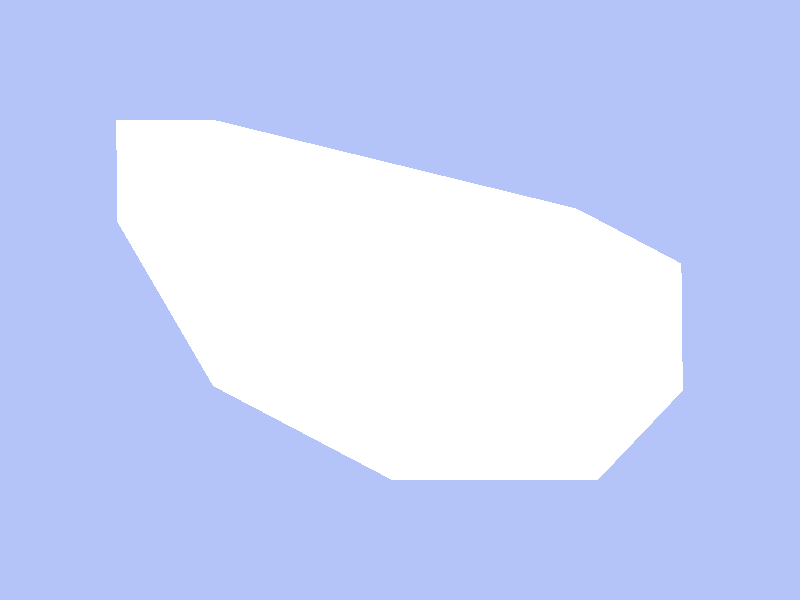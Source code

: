 // +kfi0 +kff9
// +k1
//#include "Axes.inc"
#include "math.inc"
#include "finish.inc"
#include "transforms.inc"

global_settings
{
	assumed_gamma 1.0
//	radiosity
//	{
//		brightness 0.3
//	}
}

#declare Jitter = 0.001;	
#declare CircumsphereRadius = (sqrt(3) * 1 / 2) + Jitter;	// distance from the center to a corner of the cube (radius of the sphere circumscribing the cube)
#declare StartDistance = CircumsphereRadius;
#declare StartAngle = atan2(StartDistance, 1);	// begin the animation with the proper angle starting at the corner of the cube (otherwise, the camera will lie inside the object)
#declare AngleOfView = StartAngle + clock * (90 - StartAngle - Jitter);	// do a linear interpolation between the start angle and the final angle (a tiny bit less than 90 degrees)
#declare CameraDistance = tand(AngleOfView);	// calculate the distance based on the angle (the distance corresponds to the exsecant of the angle)

camera
{
	orthographic
	location -z*(CameraDistance)
	direction z*(CameraDistance)
	up y*5/2   *sind(45) * (tand(45)/sind(45))/(tand(30)/sind(30))  //stretch to square top for 45deg rotation
	right x*5/2    * (tand(45)/sind(45))/(tand(30)/sind(30))     //no need to stretch in this direction

	up vaxis_rotate(y,z,-11.25) * 5/2
	right vaxis_rotate(x,z,11.25) * 5/2   *sind(60)
	rotate <45,45,0>       //rotate up 45 degrees
	Axis_Rotate_Trans(<-1,1,-1,>, 48)
//	aperture 0.00001
//	blur_samples 100
//	focal_point 0
}
/*
camera
{
	location <10,0,0,>
	look_at <10,10,0,>
}
*/
sky_sphere
{
	pigment
	{
		gradient y
		color_map
		{
			[0.0 rgb <0.6,0.7,1.0>]		//153, 178.5, 255	//150, 240, 192
			[0.7 rgb <0.0,0.1,0.8>]		//  0,  25.5, 204	//155, 240, 96
//			[1.0 rgb <000/255,008/255,117/255>]	//0, 8, 117	//157.14, 240, 54.86
//			[1.0 rgb <-65.57/255, -40.07/255, 182.16/255>]
//			[1.0 rgb <-285/255, -259.5/255, 109.03/255>]
		}
		scale 2
		translate 1
	}
}

light_source
{
	<0, 0, -100>            // light's position (translated below)
	color rgb <1, 1, 1>  // light's color
	rotate <60,30,0>
	parallel
	shadowless
}

box
{
	-0.5,0.5
	texture
	{
//		pigment {rgbt <1,1,1,0.5,>}
		pigment {rgb 1}
		finish {Phong_Glossy}
	}
}

// the coordinate grid and axes
//		axesSize,			// The distance from the origin to one of the grid's edges.	(float)
//		minUnit,			// The size of each small-unit square.	(float)
//		thickRatio,			// The thickness of the grid lines (as a factor of axesSize).	(float)
//		aBool,				// Turns the axes on/off. (boolian)
//		xBool,				// Turns the plane perpendicular to the x-axis on/off.	(boolian)
//		yBool,				// Turns the plane perpendicular to the y-axis on/off.	(boolian)
//		zBool,				// Turns the plane perpendicular to the z-axis on/off.	(boolian)
//		offsetBool,			// Offsets the grid and axes by thickRatio in all directions (in case of obstructions).	(boolian)
//AxesParam(100, .1, 0.0001, 1, 0, 1, 0, 0)
